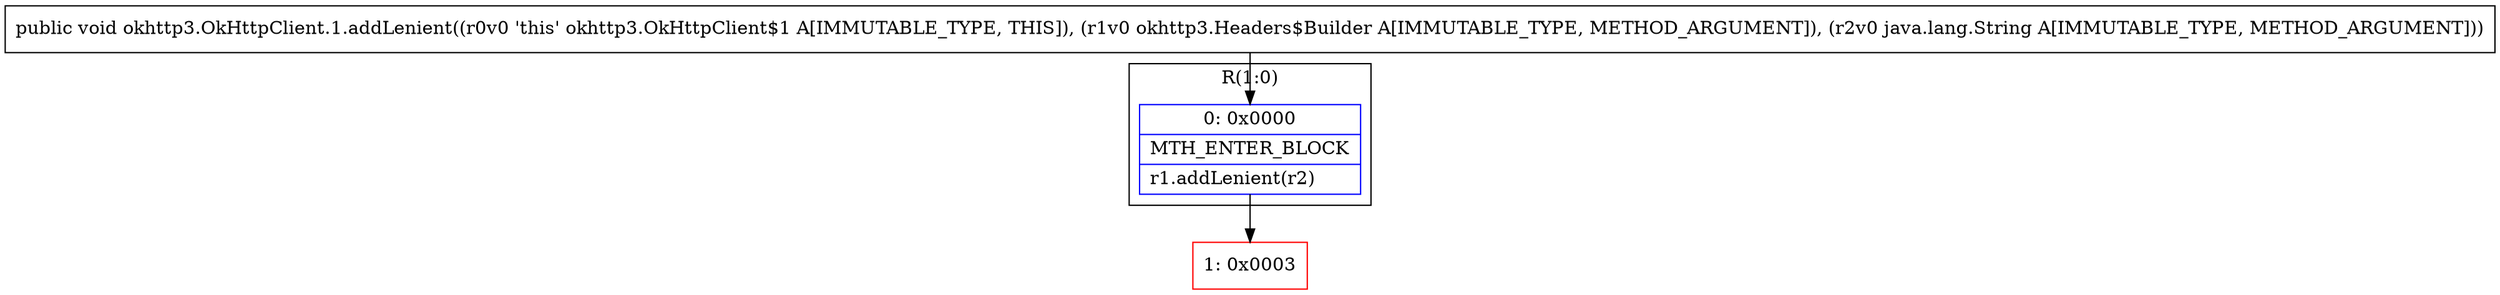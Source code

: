 digraph "CFG forokhttp3.OkHttpClient.1.addLenient(Lokhttp3\/Headers$Builder;Ljava\/lang\/String;)V" {
subgraph cluster_Region_606141046 {
label = "R(1:0)";
node [shape=record,color=blue];
Node_0 [shape=record,label="{0\:\ 0x0000|MTH_ENTER_BLOCK\l|r1.addLenient(r2)\l}"];
}
Node_1 [shape=record,color=red,label="{1\:\ 0x0003}"];
MethodNode[shape=record,label="{public void okhttp3.OkHttpClient.1.addLenient((r0v0 'this' okhttp3.OkHttpClient$1 A[IMMUTABLE_TYPE, THIS]), (r1v0 okhttp3.Headers$Builder A[IMMUTABLE_TYPE, METHOD_ARGUMENT]), (r2v0 java.lang.String A[IMMUTABLE_TYPE, METHOD_ARGUMENT])) }"];
MethodNode -> Node_0;
Node_0 -> Node_1;
}


